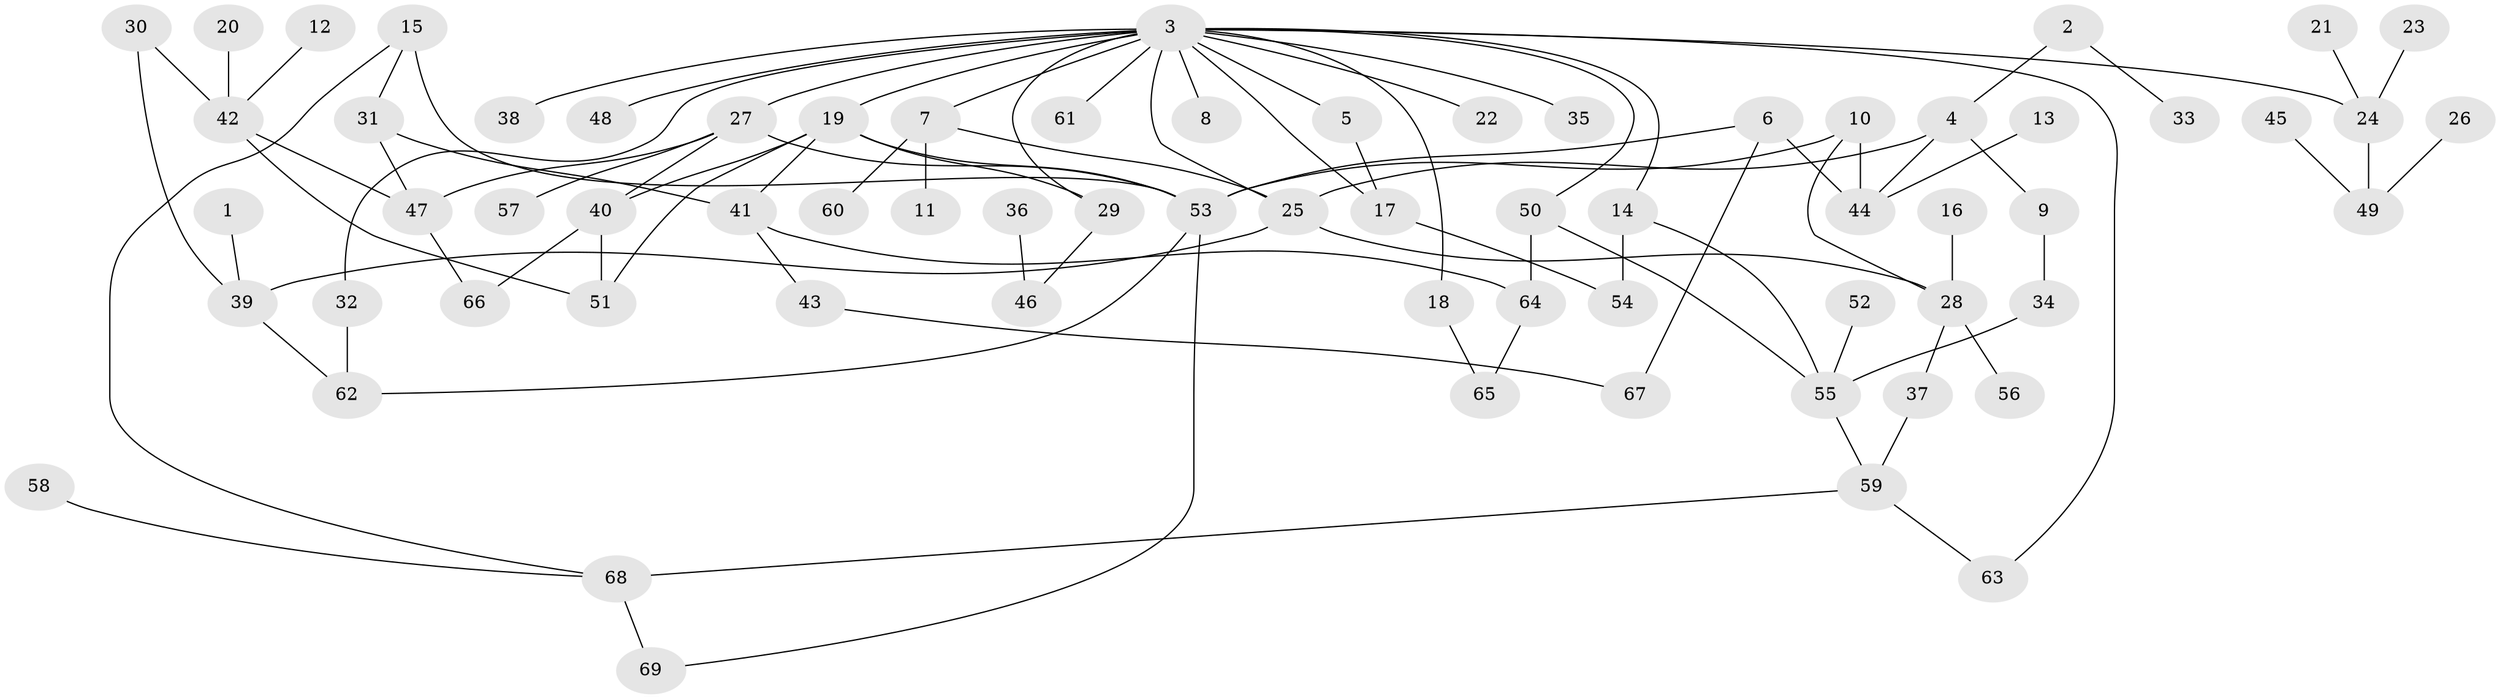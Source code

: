 // original degree distribution, {10: 0.007246376811594203, 6: 0.028985507246376812, 4: 0.09420289855072464, 3: 0.18840579710144928, 5: 0.06521739130434782, 2: 0.2608695652173913, 1: 0.35507246376811596}
// Generated by graph-tools (version 1.1) at 2025/25/03/09/25 03:25:31]
// undirected, 69 vertices, 94 edges
graph export_dot {
graph [start="1"]
  node [color=gray90,style=filled];
  1;
  2;
  3;
  4;
  5;
  6;
  7;
  8;
  9;
  10;
  11;
  12;
  13;
  14;
  15;
  16;
  17;
  18;
  19;
  20;
  21;
  22;
  23;
  24;
  25;
  26;
  27;
  28;
  29;
  30;
  31;
  32;
  33;
  34;
  35;
  36;
  37;
  38;
  39;
  40;
  41;
  42;
  43;
  44;
  45;
  46;
  47;
  48;
  49;
  50;
  51;
  52;
  53;
  54;
  55;
  56;
  57;
  58;
  59;
  60;
  61;
  62;
  63;
  64;
  65;
  66;
  67;
  68;
  69;
  1 -- 39 [weight=1.0];
  2 -- 4 [weight=1.0];
  2 -- 33 [weight=1.0];
  3 -- 5 [weight=1.0];
  3 -- 7 [weight=1.0];
  3 -- 8 [weight=1.0];
  3 -- 14 [weight=1.0];
  3 -- 17 [weight=1.0];
  3 -- 18 [weight=1.0];
  3 -- 19 [weight=1.0];
  3 -- 22 [weight=1.0];
  3 -- 24 [weight=1.0];
  3 -- 25 [weight=1.0];
  3 -- 27 [weight=1.0];
  3 -- 29 [weight=1.0];
  3 -- 32 [weight=1.0];
  3 -- 35 [weight=1.0];
  3 -- 38 [weight=1.0];
  3 -- 48 [weight=2.0];
  3 -- 50 [weight=1.0];
  3 -- 61 [weight=1.0];
  3 -- 63 [weight=1.0];
  4 -- 9 [weight=1.0];
  4 -- 25 [weight=1.0];
  4 -- 44 [weight=1.0];
  5 -- 17 [weight=1.0];
  6 -- 44 [weight=1.0];
  6 -- 53 [weight=1.0];
  6 -- 67 [weight=1.0];
  7 -- 11 [weight=1.0];
  7 -- 25 [weight=1.0];
  7 -- 60 [weight=1.0];
  9 -- 34 [weight=1.0];
  10 -- 28 [weight=1.0];
  10 -- 44 [weight=1.0];
  10 -- 53 [weight=1.0];
  12 -- 42 [weight=1.0];
  13 -- 44 [weight=1.0];
  14 -- 54 [weight=1.0];
  14 -- 55 [weight=1.0];
  15 -- 31 [weight=1.0];
  15 -- 53 [weight=1.0];
  15 -- 68 [weight=1.0];
  16 -- 28 [weight=1.0];
  17 -- 54 [weight=1.0];
  18 -- 65 [weight=1.0];
  19 -- 29 [weight=1.0];
  19 -- 40 [weight=1.0];
  19 -- 41 [weight=1.0];
  19 -- 51 [weight=1.0];
  19 -- 53 [weight=1.0];
  20 -- 42 [weight=1.0];
  21 -- 24 [weight=1.0];
  23 -- 24 [weight=1.0];
  24 -- 49 [weight=1.0];
  25 -- 28 [weight=1.0];
  25 -- 39 [weight=1.0];
  26 -- 49 [weight=1.0];
  27 -- 40 [weight=1.0];
  27 -- 47 [weight=1.0];
  27 -- 53 [weight=1.0];
  27 -- 57 [weight=1.0];
  28 -- 37 [weight=1.0];
  28 -- 56 [weight=1.0];
  29 -- 46 [weight=1.0];
  30 -- 39 [weight=1.0];
  30 -- 42 [weight=1.0];
  31 -- 41 [weight=2.0];
  31 -- 47 [weight=1.0];
  32 -- 62 [weight=1.0];
  34 -- 55 [weight=1.0];
  36 -- 46 [weight=1.0];
  37 -- 59 [weight=1.0];
  39 -- 62 [weight=1.0];
  40 -- 51 [weight=1.0];
  40 -- 66 [weight=1.0];
  41 -- 43 [weight=1.0];
  41 -- 64 [weight=1.0];
  42 -- 47 [weight=1.0];
  42 -- 51 [weight=1.0];
  43 -- 67 [weight=1.0];
  45 -- 49 [weight=1.0];
  47 -- 66 [weight=1.0];
  50 -- 55 [weight=1.0];
  50 -- 64 [weight=1.0];
  52 -- 55 [weight=1.0];
  53 -- 62 [weight=1.0];
  53 -- 69 [weight=1.0];
  55 -- 59 [weight=1.0];
  58 -- 68 [weight=1.0];
  59 -- 63 [weight=1.0];
  59 -- 68 [weight=1.0];
  64 -- 65 [weight=1.0];
  68 -- 69 [weight=1.0];
}
